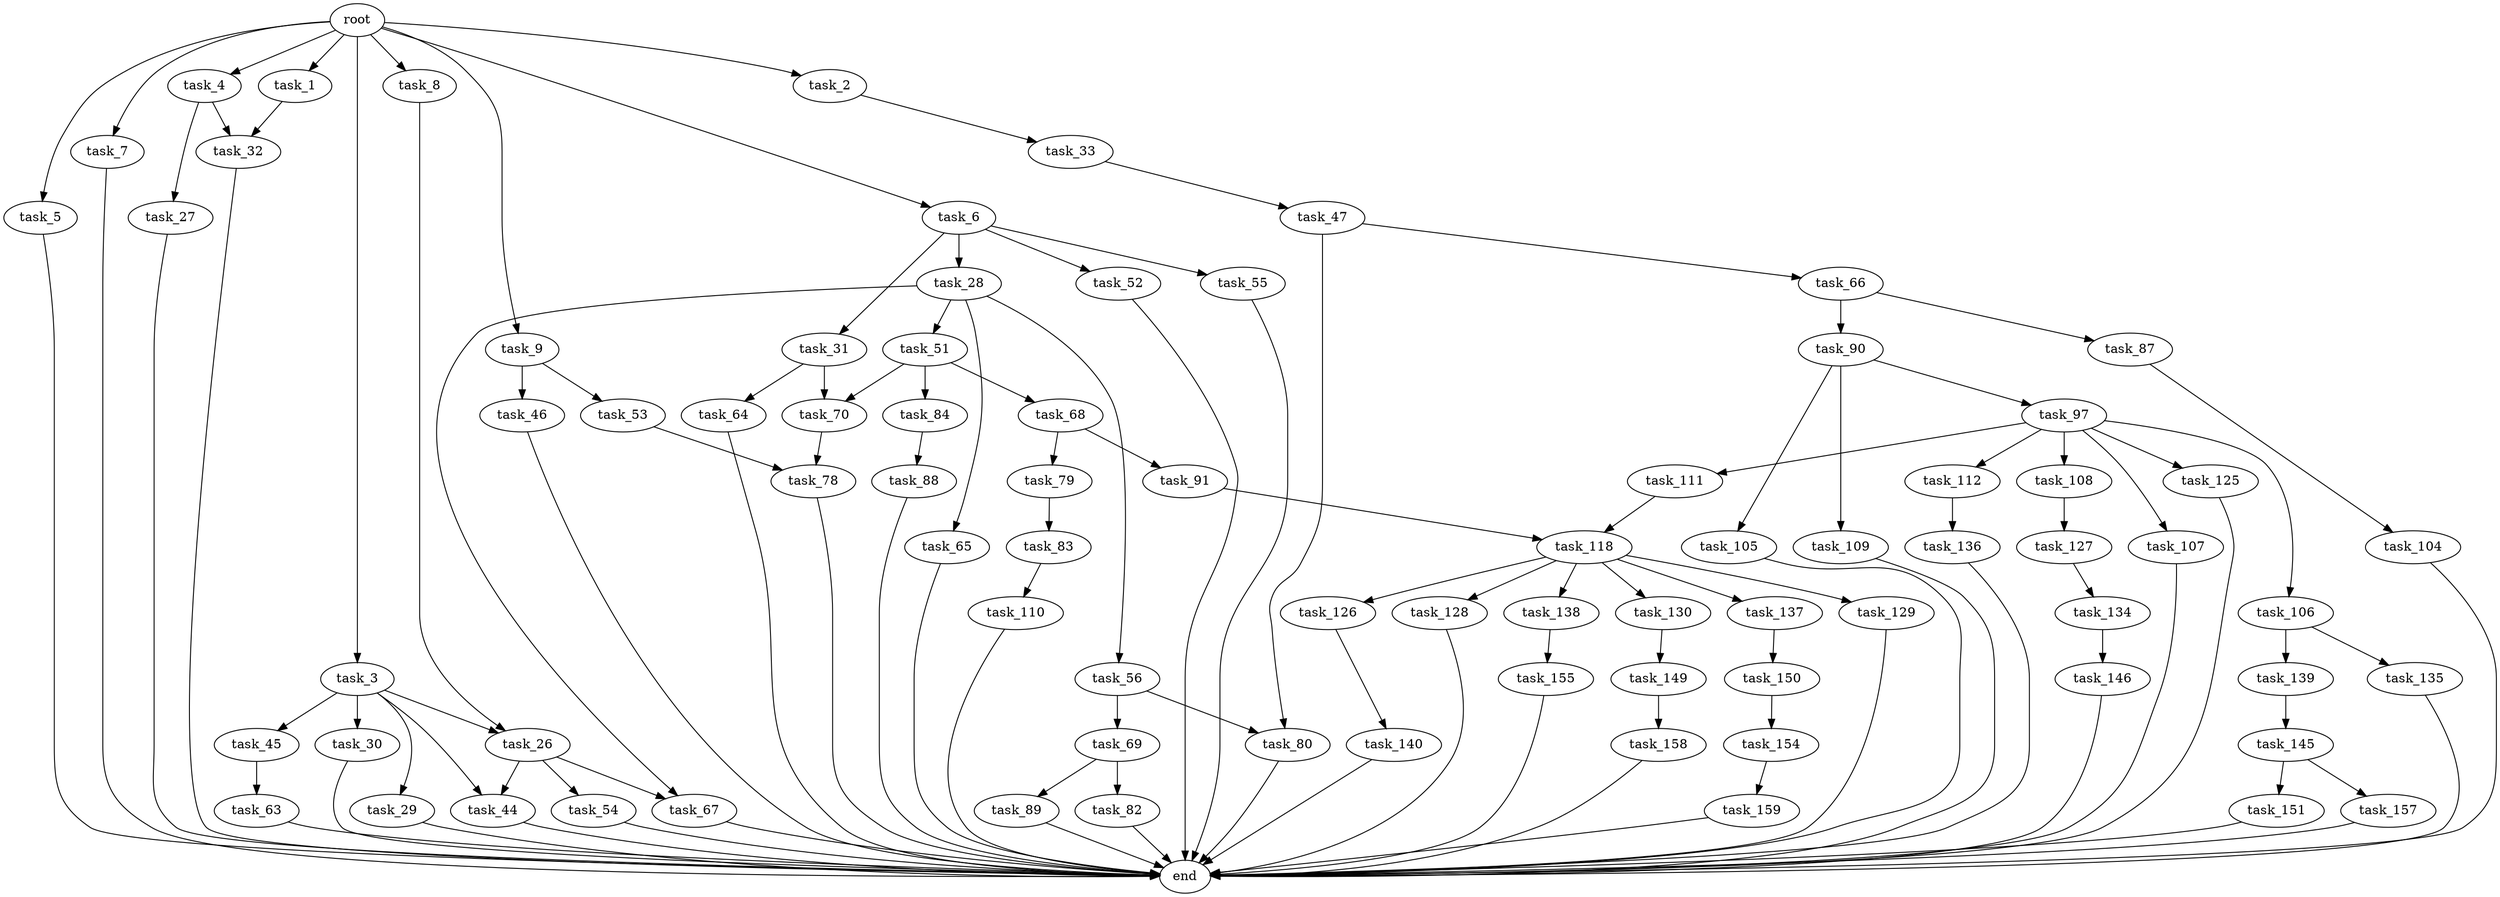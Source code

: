 digraph G {
  root [size="0.000000"];
  task_1 [size="8589934592.000000"];
  task_2 [size="6050161408.000000"];
  task_3 [size="1107722754037.000000"];
  task_4 [size="90623203731.000000"];
  task_5 [size="11655491369.000000"];
  task_6 [size="5470979449.000000"];
  task_7 [size="1073741824000.000000"];
  task_8 [size="1073741824000.000000"];
  task_9 [size="11177942849.000000"];
  task_26 [size="8589934592.000000"];
  task_27 [size="50778440620.000000"];
  task_28 [size="738676309190.000000"];
  task_29 [size="28991029248.000000"];
  task_30 [size="366594349846.000000"];
  task_31 [size="782295666409.000000"];
  task_32 [size="190073602121.000000"];
  task_33 [size="12269215519.000000"];
  task_44 [size="368293445632.000000"];
  task_45 [size="6979223972.000000"];
  task_46 [size="231928233984.000000"];
  task_47 [size="20610924677.000000"];
  task_51 [size="121065648005.000000"];
  task_52 [size="18413116884.000000"];
  task_53 [size="7375459799.000000"];
  task_54 [size="118800317930.000000"];
  task_55 [size="4692040804.000000"];
  task_56 [size="4162196496.000000"];
  task_63 [size="8589934592.000000"];
  task_64 [size="25578072152.000000"];
  task_65 [size="782757789696.000000"];
  task_66 [size="28991029248.000000"];
  task_67 [size="28991029248.000000"];
  task_68 [size="29522919743.000000"];
  task_69 [size="7843804780.000000"];
  task_70 [size="8589934592.000000"];
  task_78 [size="10199287241.000000"];
  task_79 [size="8589934592.000000"];
  task_80 [size="376068716077.000000"];
  task_82 [size="8589934592.000000"];
  task_83 [size="3242308695.000000"];
  task_84 [size="372822332848.000000"];
  task_87 [size="53676255653.000000"];
  task_88 [size="13425286841.000000"];
  task_89 [size="22311811771.000000"];
  task_90 [size="13412001858.000000"];
  task_91 [size="1393149980.000000"];
  task_97 [size="354895862108.000000"];
  task_104 [size="368293445632.000000"];
  task_105 [size="111539416881.000000"];
  task_106 [size="30438485597.000000"];
  task_107 [size="451463399724.000000"];
  task_108 [size="24617264611.000000"];
  task_109 [size="8589934592.000000"];
  task_110 [size="782757789696.000000"];
  task_111 [size="756035127629.000000"];
  task_112 [size="782757789696.000000"];
  task_118 [size="27585020501.000000"];
  task_125 [size="231928233984.000000"];
  task_126 [size="1073741824000.000000"];
  task_127 [size="123677019497.000000"];
  task_128 [size="7738946710.000000"];
  task_129 [size="15833916779.000000"];
  task_130 [size="737097915411.000000"];
  task_134 [size="134217728000.000000"];
  task_135 [size="368293445632.000000"];
  task_136 [size="549755813888.000000"];
  task_137 [size="8589934592.000000"];
  task_138 [size="1368509361919.000000"];
  task_139 [size="1073741824000.000000"];
  task_140 [size="590917499655.000000"];
  task_145 [size="349188630319.000000"];
  task_146 [size="134217728000.000000"];
  task_149 [size="148993218076.000000"];
  task_150 [size="782757789696.000000"];
  task_151 [size="311027427836.000000"];
  task_154 [size="368293445632.000000"];
  task_155 [size="9241837841.000000"];
  task_157 [size="134217728000.000000"];
  task_158 [size="651472167831.000000"];
  task_159 [size="782757789696.000000"];
  end [size="0.000000"];

  root -> task_1 [size="1.000000"];
  root -> task_2 [size="1.000000"];
  root -> task_3 [size="1.000000"];
  root -> task_4 [size="1.000000"];
  root -> task_5 [size="1.000000"];
  root -> task_6 [size="1.000000"];
  root -> task_7 [size="1.000000"];
  root -> task_8 [size="1.000000"];
  root -> task_9 [size="1.000000"];
  task_1 -> task_32 [size="33554432.000000"];
  task_2 -> task_33 [size="134217728.000000"];
  task_3 -> task_26 [size="838860800.000000"];
  task_3 -> task_29 [size="838860800.000000"];
  task_3 -> task_30 [size="838860800.000000"];
  task_3 -> task_44 [size="838860800.000000"];
  task_3 -> task_45 [size="838860800.000000"];
  task_4 -> task_27 [size="75497472.000000"];
  task_4 -> task_32 [size="75497472.000000"];
  task_5 -> end [size="1.000000"];
  task_6 -> task_28 [size="209715200.000000"];
  task_6 -> task_31 [size="209715200.000000"];
  task_6 -> task_52 [size="209715200.000000"];
  task_6 -> task_55 [size="209715200.000000"];
  task_7 -> end [size="1.000000"];
  task_8 -> task_26 [size="838860800.000000"];
  task_9 -> task_46 [size="33554432.000000"];
  task_9 -> task_53 [size="33554432.000000"];
  task_26 -> task_44 [size="33554432.000000"];
  task_26 -> task_54 [size="33554432.000000"];
  task_26 -> task_67 [size="33554432.000000"];
  task_27 -> end [size="1.000000"];
  task_28 -> task_51 [size="838860800.000000"];
  task_28 -> task_56 [size="838860800.000000"];
  task_28 -> task_65 [size="838860800.000000"];
  task_28 -> task_67 [size="838860800.000000"];
  task_29 -> end [size="1.000000"];
  task_30 -> end [size="1.000000"];
  task_31 -> task_64 [size="536870912.000000"];
  task_31 -> task_70 [size="536870912.000000"];
  task_32 -> end [size="1.000000"];
  task_33 -> task_47 [size="301989888.000000"];
  task_44 -> end [size="1.000000"];
  task_45 -> task_63 [size="209715200.000000"];
  task_46 -> end [size="1.000000"];
  task_47 -> task_66 [size="679477248.000000"];
  task_47 -> task_80 [size="679477248.000000"];
  task_51 -> task_68 [size="134217728.000000"];
  task_51 -> task_70 [size="134217728.000000"];
  task_51 -> task_84 [size="134217728.000000"];
  task_52 -> end [size="1.000000"];
  task_53 -> task_78 [size="301989888.000000"];
  task_54 -> end [size="1.000000"];
  task_55 -> end [size="1.000000"];
  task_56 -> task_69 [size="411041792.000000"];
  task_56 -> task_80 [size="411041792.000000"];
  task_63 -> end [size="1.000000"];
  task_64 -> end [size="1.000000"];
  task_65 -> end [size="1.000000"];
  task_66 -> task_87 [size="75497472.000000"];
  task_66 -> task_90 [size="75497472.000000"];
  task_67 -> end [size="1.000000"];
  task_68 -> task_79 [size="134217728.000000"];
  task_68 -> task_91 [size="134217728.000000"];
  task_69 -> task_82 [size="301989888.000000"];
  task_69 -> task_89 [size="301989888.000000"];
  task_70 -> task_78 [size="33554432.000000"];
  task_78 -> end [size="1.000000"];
  task_79 -> task_83 [size="33554432.000000"];
  task_80 -> end [size="1.000000"];
  task_82 -> end [size="1.000000"];
  task_83 -> task_110 [size="75497472.000000"];
  task_84 -> task_88 [size="679477248.000000"];
  task_87 -> task_104 [size="75497472.000000"];
  task_88 -> end [size="1.000000"];
  task_89 -> end [size="1.000000"];
  task_90 -> task_97 [size="301989888.000000"];
  task_90 -> task_105 [size="301989888.000000"];
  task_90 -> task_109 [size="301989888.000000"];
  task_91 -> task_118 [size="75497472.000000"];
  task_97 -> task_106 [size="301989888.000000"];
  task_97 -> task_107 [size="301989888.000000"];
  task_97 -> task_108 [size="301989888.000000"];
  task_97 -> task_111 [size="301989888.000000"];
  task_97 -> task_112 [size="301989888.000000"];
  task_97 -> task_125 [size="301989888.000000"];
  task_104 -> end [size="1.000000"];
  task_105 -> end [size="1.000000"];
  task_106 -> task_135 [size="838860800.000000"];
  task_106 -> task_139 [size="838860800.000000"];
  task_107 -> end [size="1.000000"];
  task_108 -> task_127 [size="536870912.000000"];
  task_109 -> end [size="1.000000"];
  task_110 -> end [size="1.000000"];
  task_111 -> task_118 [size="536870912.000000"];
  task_112 -> task_136 [size="679477248.000000"];
  task_118 -> task_126 [size="536870912.000000"];
  task_118 -> task_128 [size="536870912.000000"];
  task_118 -> task_129 [size="536870912.000000"];
  task_118 -> task_130 [size="536870912.000000"];
  task_118 -> task_137 [size="536870912.000000"];
  task_118 -> task_138 [size="536870912.000000"];
  task_125 -> end [size="1.000000"];
  task_126 -> task_140 [size="838860800.000000"];
  task_127 -> task_134 [size="209715200.000000"];
  task_128 -> end [size="1.000000"];
  task_129 -> end [size="1.000000"];
  task_130 -> task_149 [size="536870912.000000"];
  task_134 -> task_146 [size="209715200.000000"];
  task_135 -> end [size="1.000000"];
  task_136 -> end [size="1.000000"];
  task_137 -> task_150 [size="33554432.000000"];
  task_138 -> task_155 [size="838860800.000000"];
  task_139 -> task_145 [size="838860800.000000"];
  task_140 -> end [size="1.000000"];
  task_145 -> task_151 [size="301989888.000000"];
  task_145 -> task_157 [size="301989888.000000"];
  task_146 -> end [size="1.000000"];
  task_149 -> task_158 [size="536870912.000000"];
  task_150 -> task_154 [size="679477248.000000"];
  task_151 -> end [size="1.000000"];
  task_154 -> task_159 [size="411041792.000000"];
  task_155 -> end [size="1.000000"];
  task_157 -> end [size="1.000000"];
  task_158 -> end [size="1.000000"];
  task_159 -> end [size="1.000000"];
}
